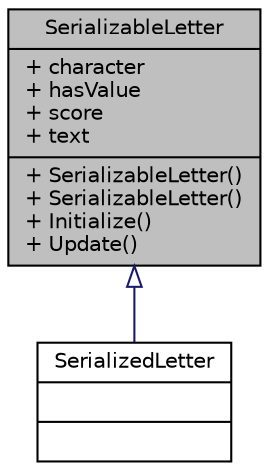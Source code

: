 digraph "SerializableLetter"
{
 // INTERACTIVE_SVG=YES
  bgcolor="transparent";
  edge [fontname="Helvetica",fontsize="10",labelfontname="Helvetica",labelfontsize="10"];
  node [fontname="Helvetica",fontsize="10",shape=record];
  Node1 [label="{SerializableLetter\n|+ character\l+ hasValue\l+ score\l+ text\l|+ SerializableLetter()\l+ SerializableLetter()\l+ Initialize()\l+ Update()\l}",height=0.2,width=0.4,color="black", fillcolor="grey75", style="filled" fontcolor="black"];
  Node1 -> Node2 [dir="back",color="midnightblue",fontsize="10",style="solid",arrowtail="onormal",fontname="Helvetica"];
  Node2 [label="{SerializedLetter\n||}",height=0.2,width=0.4,color="black",URL="$class_thinksquirrel_software_1_1_word_game_builder_1_1_serialized_letter.html"];
}
